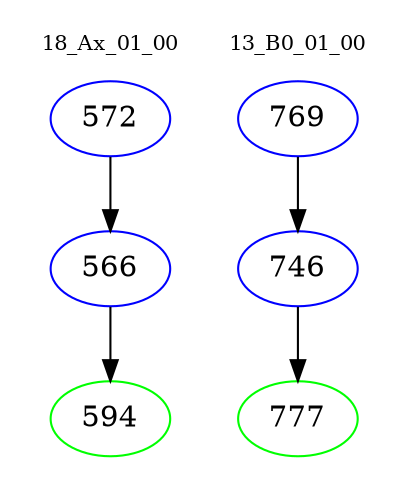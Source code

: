 digraph{
subgraph cluster_0 {
color = white
label = "18_Ax_01_00";
fontsize=10;
T0_572 [label="572", color="blue"]
T0_572 -> T0_566 [color="black"]
T0_566 [label="566", color="blue"]
T0_566 -> T0_594 [color="black"]
T0_594 [label="594", color="green"]
}
subgraph cluster_1 {
color = white
label = "13_B0_01_00";
fontsize=10;
T1_769 [label="769", color="blue"]
T1_769 -> T1_746 [color="black"]
T1_746 [label="746", color="blue"]
T1_746 -> T1_777 [color="black"]
T1_777 [label="777", color="green"]
}
}

